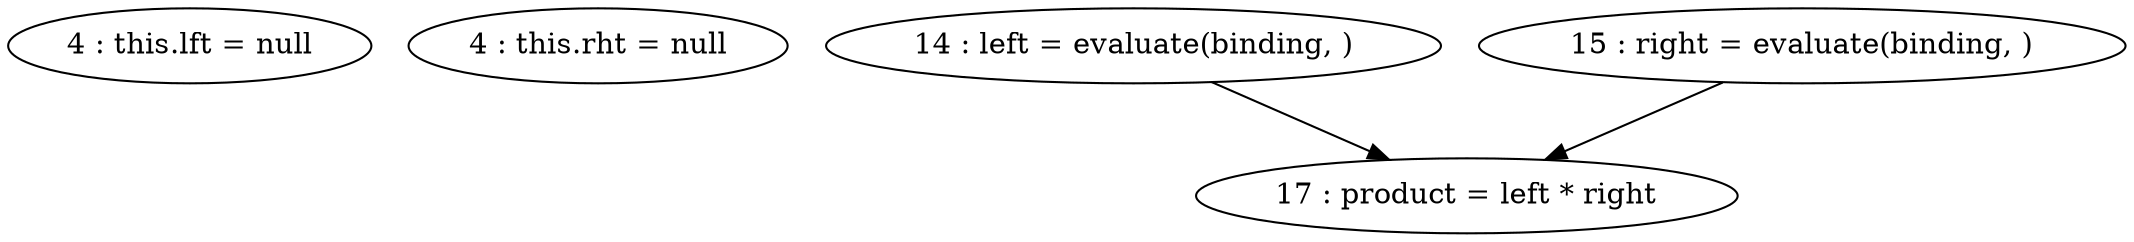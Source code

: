 digraph G {
"4 : this.lft = null"
"4 : this.rht = null"
"14 : left = evaluate(binding, )"
"14 : left = evaluate(binding, )" -> "17 : product = left * right"
"15 : right = evaluate(binding, )"
"15 : right = evaluate(binding, )" -> "17 : product = left * right"
"17 : product = left * right"
}